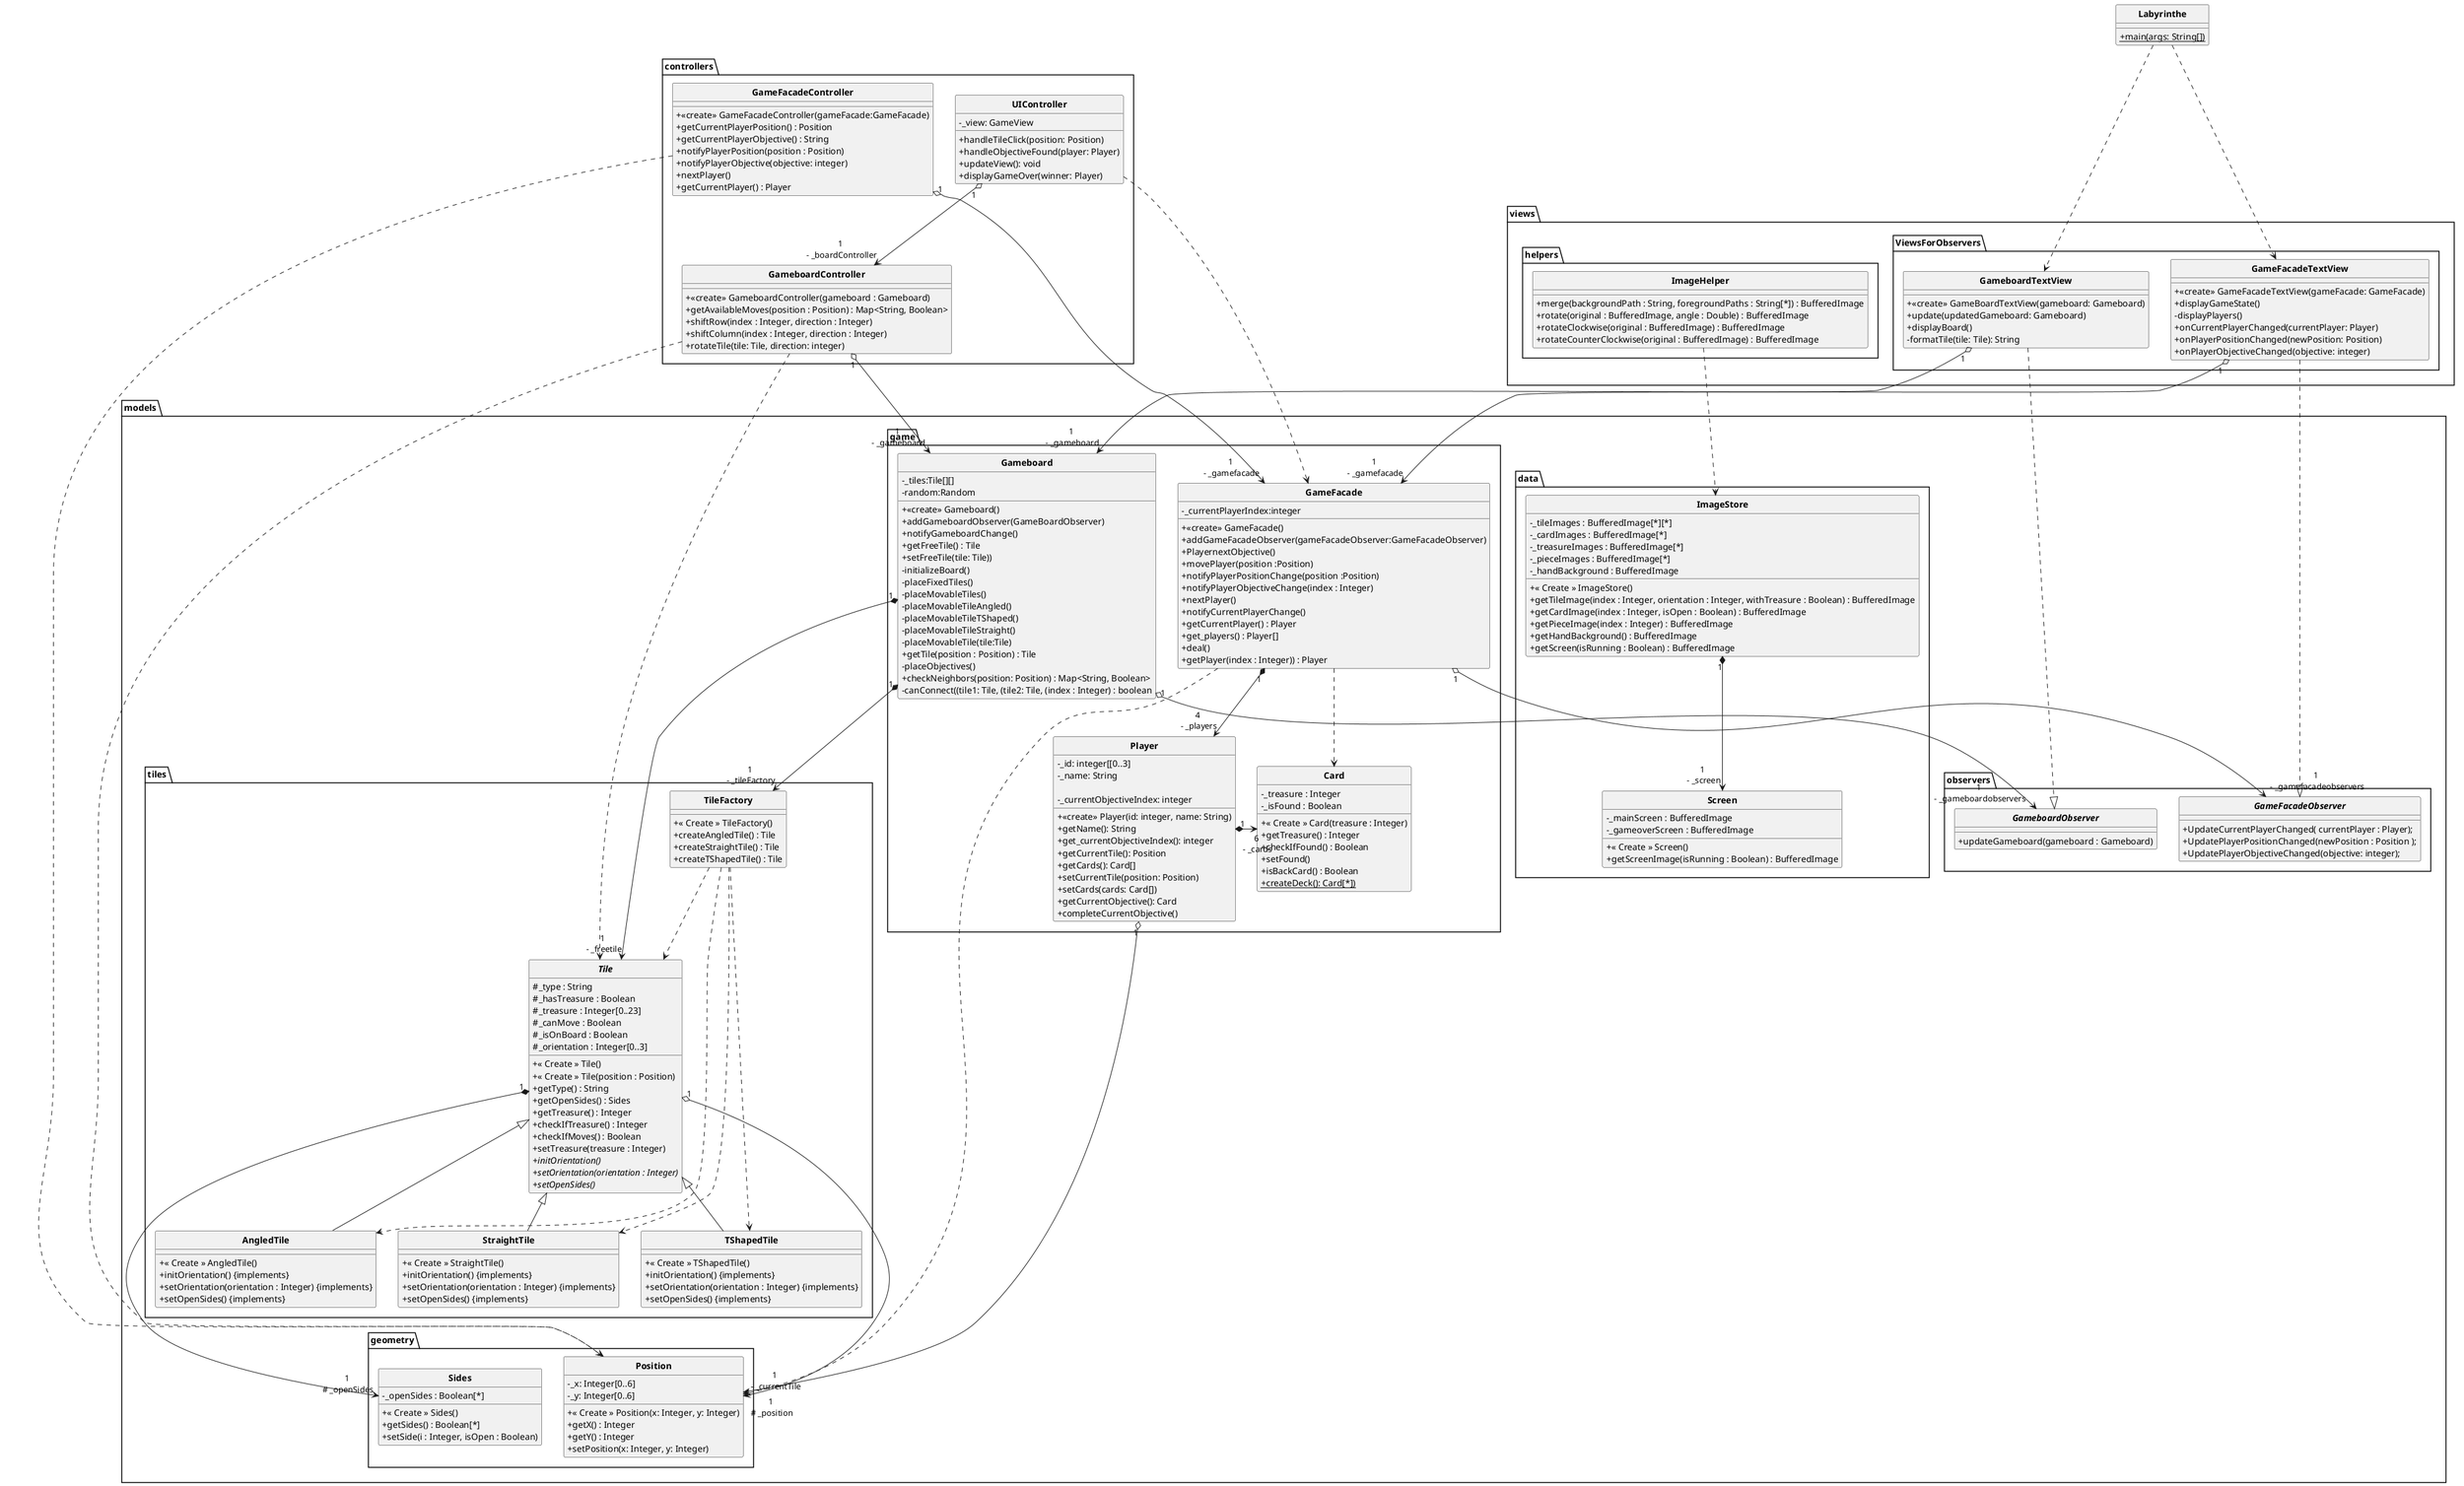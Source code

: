 @startuml Labyrinthe

skinparam style strictuml
skinparam classAttributeIconSize 0
skinparam classFontStyle Bold
hide enum methods

class Labyrinthe
{
    + {static} main(args: String[])
}

package views
{
	package helpers {
		'classe fournie :
		class ImageHelper {
			+ merge(backgroundPath : String, foregroundPaths : String[*]) : BufferedImage
			+ rotate(original : BufferedImage, angle : Double) : BufferedImage
			+ rotateClockwise(original : BufferedImage) : BufferedImage
			+ rotateCounterClockwise(original : BufferedImage) : BufferedImage
		}
	}

	package ViewsForObservers{
	  class GameboardTextView{

               +<<create>> GameBoardTextView(gameboard: Gameboard)
               + update(updatedGameboard: Gameboard)
               + displayBoard()
               - formatTile(tile: Tile): String
	  }
	  class GameFacadeTextView{

              + <<create>> GameFacadeTextView(gameFacade: GameFacade)
              + displayGameState()
              - displayPlayers()
              + onCurrentPlayerChanged(currentPlayer: Player)
              + onPlayerPositionChanged(newPosition: Position)
              + onPlayerObjectiveChanged(objective: integer)

	  }
	}
	
}

package controllers
{

   class GameboardController {

          + <<create>> GameboardController(gameboard : Gameboard)
          + getAvailableMoves(position : Position) : Map<String, Boolean>
          + shiftRow(index : Integer, direction : Integer)
          + shiftColumn(index : Integer, direction : Integer)
          + rotateTile(tile: Tile, direction: integer)
   }
   class GameFacadeController {

          +<<create>> GameFacadeController(gameFacade:GameFacade)
          + getCurrentPlayerPosition() : Position
          + getCurrentPlayerObjective() : String
          + notifyPlayerPosition(position : Position)
          + notifyPlayerObjective(objective: integer)
          + nextPlayer()
          + getCurrentPlayer() : Player

   }

   class UIController {
       - _view: GameView
       + handleTileClick(position: Position)
       + handleObjectiveFound(player: Player)
       + updateView(): void
       + displayGameOver(winner: Player)
   }
}

package models
{
    package observers {
        interface GameFacadeObserver {
            +UpdateCurrentPlayerChanged( currentPlayer : Player);
            +UpdatePlayerPositionChanged(newPosition : Position );
           + UpdatePlayerObjectiveChanged(objective: integer);
        }

        interface GameboardObserver {
            + updateGameboard(gameboard : Gameboard)
        }
    }

	package tiles {
		class TileFactory {
			+ « Create » TileFactory()
			+ createAngledTile() : Tile
			+ createStraightTile() : Tile
			+ createTShapedTile() : Tile
		}

		abstract class Tile {
			# _type : String
			# _hasTreasure : Boolean
			# _treasure : Integer[0..23]
			# _canMove : Boolean
			# _isOnBoard : Boolean
			# _orientation : Integer[0..3]
			+ « Create » Tile()
			+ « Create » Tile(position : Position)
			+ getType() : String
			'récupérer les voies de passage :
			+ getOpenSides() : Sides
			+ getTreasure() : Integer
			+ checkIfTreasure() : Integer
			+ checkIfMoves() : Boolean
			+ setTreasure(treasure : Integer)
			+ {abstract} initOrientation()
			+ {abstract} setOrientation(orientation : Integer)
			+ {abstract} setOpenSides()
		}
		class AngledTile extends Tile {
			+ « Create » AngledTile()
			+ initOrientation() {implements}
			+ setOrientation(orientation : Integer) {implements}
			+ setOpenSides() {implements}
		}
		class StraightTile extends Tile {
			+ « Create » StraightTile()
			+ initOrientation() {implements}
			+ setOrientation(orientation : Integer) {implements}
			+ setOpenSides() {implements}
		}
		class TShapedTile extends Tile {
			+ « Create » TShapedTile()
			+ initOrientation() {implements}
			+ setOrientation(orientation : Integer) {implements}
			+ setOpenSides() {implements}
		}
	}

	package geometry {
		class Sides {
			- _openSides : Boolean[*]
			+ « Create » Sides()
			+ getSides() : Boolean[*]
			+ setSide(i : Integer, isOpen : Boolean)
		}

		class Position {
			- _x: Integer[0..6]
			- _y: Integer[0..6]
			+ « Create » Position(x: Integer, y: Integer)
			+ getX() : Integer
			+ getY() : Integer
			+ setPosition(x: Integer, y: Integer)
		}
	}

	package game {


		class GameFacade {

               -  _currentPlayerIndex:integer
               + <<create>> GameFacade()
               + addGameFacadeObserver(gameFacadeObserver:GameFacadeObserver)
               + PlayernextObjective()
               + movePlayer(position :Position)
               + notifyPlayerPositionChange(position :Position)
               + notifyPlayerObjectiveChange(index : Integer)
               + nextPlayer()
               + notifyCurrentPlayerChange()
               + getCurrentPlayer() : Player
               + get_players() : Player[]
               + deal()
               + getPlayer(index : Integer)) : Player
		}

		class Gameboard {
               -  _tiles:Tile[][]
               -  random:Random
               +<<create>> Gameboard()
               + addGameboardObserver(GameBoardObserver)
               + notifyGameboardChange()
               + getFreeTile() : Tile
               + setFreeTile(tile: Tile))
               - initializeBoard()
               - placeFixedTiles()
               - placeMovableTiles()
               - placeMovableTileAngled()
               - placeMovableTileTShaped()
               - placeMovableTileStraight()
               - placeMovableTile(tile:Tile)
               + getTile(position : Position) : Tile
               - placeObjectives()
               + checkNeighbors(position: Position) : Map<String, Boolean>
               - canConnect((tile1: Tile, (tile2: Tile, (index : Integer) : boolean
		}
		'class Hallway {}

		class Card {
		    - _treasure : Integer
		    ' si l'objectif est rempli
			- _isFound : Boolean
			' génération du trésor aléatoire, dans la limite des trésors encore disponibles
			+ « Create » Card(treasure : Integer)
			+ getTreasure() : Integer
			+ checkIfFound() : Boolean
			' Un trésor trouvé ne peut pas être re-caché, on ne peut donc pas remettre isFound à false :
			+ setFound()
			+ isBackCard() : Boolean
            + {static} createDeck(): Card[*])
		}

		class Player {
			        - _id: integer[[0..3]
                    - _name: String

                    - _currentObjectiveIndex: integer
                    + <<create>> Player(id: integer, name: String)
                    + getName(): String
                    + get_currentObjectiveIndex(): integer
                    + getCurrentTile(): Position
                    + getCards(): Card[]
                    + setCurrentTile(position: Position)
                    + setCards(cards: Card[])
                    + getCurrentObjective(): Card
                    + completeCurrentObjective()
		}
    }

    package data {
		class ImageStore {
			'pour chaque tuile, ses positions :
			- _tileImages : BufferedImage[*][*]
			 'recto et verso de la carte, sans dessin :
			- _cardImages : BufferedImage[*]
			'à superposer avec les tuiles et les cartes :
			- _treasureImages : BufferedImage[*]
			'4 pions de couleurs différentes :
			- _pieceImages : BufferedImage[*]
			'zone joueur :
			- _handBackground : BufferedImage
			+ « Create » ImageStore()
			+ getTileImage(index : Integer, orientation : Integer, withTreasure : Boolean) : BufferedImage
			+ getCardImage(index : Integer, isOpen : Boolean) : BufferedImage
			+ getPieceImage(index : Integer) : BufferedImage
			+ getHandBackground() : BufferedImage
			+ getScreen(isRunning : Boolean) : BufferedImage
		}

		class Screen {
			- _mainScreen : BufferedImage
			- _gameoverScreen : BufferedImage
			+ « Create » Screen()
			'si le jeu est toujours en cours, retourner l'écran principal :
			+ getScreenImage(isRunning : Boolean) : BufferedImage
		}
	}
}

Labyrinthe ...> GameFacadeTextView
Labyrinthe ...> GameboardTextView
GameFacadeController "1" o--> "1\n - _gamefacade" GameFacade
GameFacadeController ..> Position
GameboardController "1" o--> "1\n - _gameboard" Gameboard
GameboardController ..> Position
GameboardController ..> Tile
Gameboard "1" *--> "1\n - _tileFactory" TileFactory
Gameboard "1" *--> "1\n - _freetile" Tile
Player "1" *-> "6\n - _cards" Card
Player "1" o--> "1\n - _currentTile" Position
GameFacade "1" *--> "4\n - _players" Player
GameFacade ..> Card
GameFacade ..> Position
ImageStore "1" *--> "1\n - _screen" Screen
Tile "1" o-> "1\n # _position" Position
Tile "1" *---> "1\n # _openSides" Sides
TileFactory ..> AngledTile
TileFactory ..> StraightTile
TileFactory ..> TShapedTile
TileFactory ..> Tile
GameFacade "1" o-> "1\n - _gamefacadeobservers" GameFacadeObserver
Gameboard "1" o--> "1\n - _gameboardobservers" GameboardObserver
UIController .> GameFacade
ImageHelper ..> ImageStore
UIController "1" o--> "1\n - _boardController" GameboardController
GameboardTextView ..|> GameboardObserver
GameFacadeTextView ..|> GameFacadeObserver
GameboardTextView "1" o--> "1\n - _gameboard" Gameboard
GameFacadeTextView "1" o--> "1\n - _gamefacade" GameFacade
@enduml

